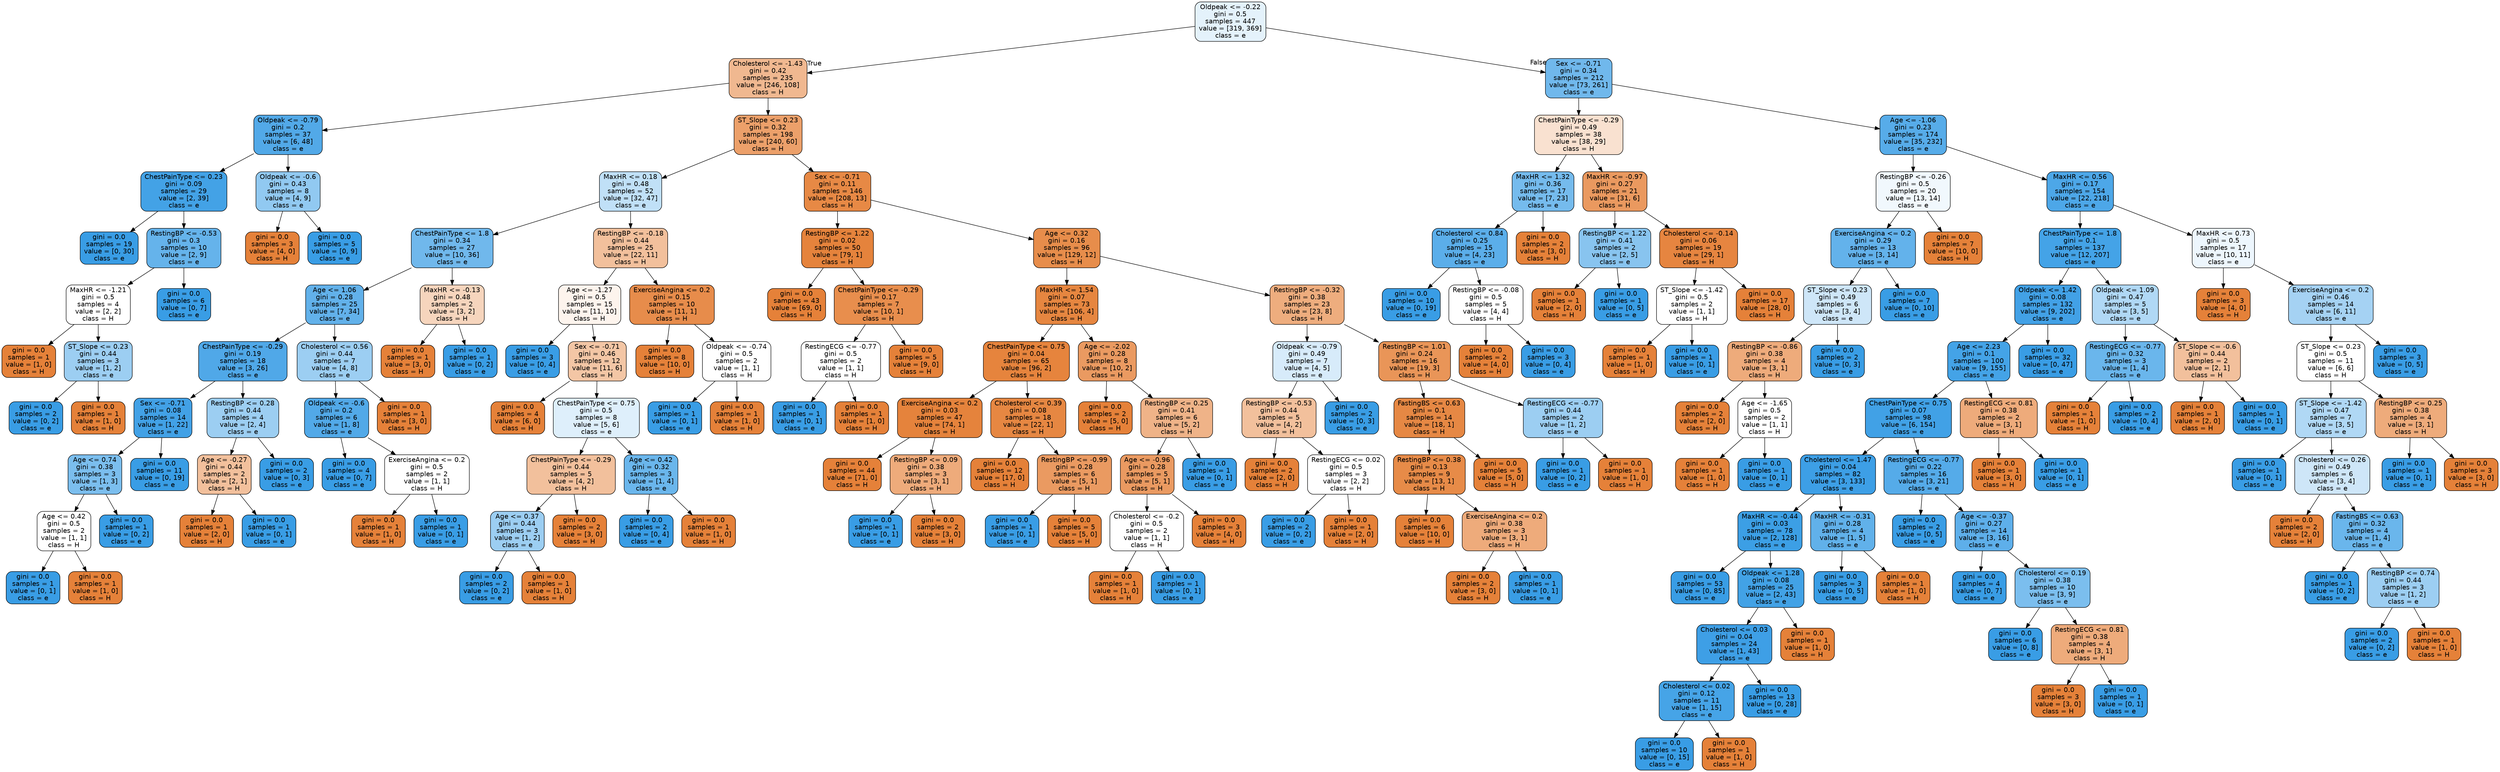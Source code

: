 digraph Tree {
node [shape=box, style="filled, rounded", color="black", fontname="helvetica"] ;
edge [fontname="helvetica"] ;
0 [label="Oldpeak <= -0.22\ngini = 0.5\nsamples = 447\nvalue = [319, 369]\nclass = e", fillcolor="#e4f2fb"] ;
1 [label="Cholesterol <= -1.43\ngini = 0.42\nsamples = 235\nvalue = [246, 108]\nclass = H", fillcolor="#f0b890"] ;
0 -> 1 [labeldistance=2.5, labelangle=45, headlabel="True"] ;
2 [label="Oldpeak <= -0.79\ngini = 0.2\nsamples = 37\nvalue = [6, 48]\nclass = e", fillcolor="#52a9e8"] ;
1 -> 2 ;
3 [label="ChestPainType <= 0.23\ngini = 0.09\nsamples = 29\nvalue = [2, 39]\nclass = e", fillcolor="#43a2e6"] ;
2 -> 3 ;
4 [label="gini = 0.0\nsamples = 19\nvalue = [0, 30]\nclass = e", fillcolor="#399de5"] ;
3 -> 4 ;
5 [label="RestingBP <= -0.53\ngini = 0.3\nsamples = 10\nvalue = [2, 9]\nclass = e", fillcolor="#65b3eb"] ;
3 -> 5 ;
6 [label="MaxHR <= -1.21\ngini = 0.5\nsamples = 4\nvalue = [2, 2]\nclass = H", fillcolor="#ffffff"] ;
5 -> 6 ;
7 [label="gini = 0.0\nsamples = 1\nvalue = [1, 0]\nclass = H", fillcolor="#e58139"] ;
6 -> 7 ;
8 [label="ST_Slope <= 0.23\ngini = 0.44\nsamples = 3\nvalue = [1, 2]\nclass = e", fillcolor="#9ccef2"] ;
6 -> 8 ;
9 [label="gini = 0.0\nsamples = 2\nvalue = [0, 2]\nclass = e", fillcolor="#399de5"] ;
8 -> 9 ;
10 [label="gini = 0.0\nsamples = 1\nvalue = [1, 0]\nclass = H", fillcolor="#e58139"] ;
8 -> 10 ;
11 [label="gini = 0.0\nsamples = 6\nvalue = [0, 7]\nclass = e", fillcolor="#399de5"] ;
5 -> 11 ;
12 [label="Oldpeak <= -0.6\ngini = 0.43\nsamples = 8\nvalue = [4, 9]\nclass = e", fillcolor="#91c9f1"] ;
2 -> 12 ;
13 [label="gini = 0.0\nsamples = 3\nvalue = [4, 0]\nclass = H", fillcolor="#e58139"] ;
12 -> 13 ;
14 [label="gini = 0.0\nsamples = 5\nvalue = [0, 9]\nclass = e", fillcolor="#399de5"] ;
12 -> 14 ;
15 [label="ST_Slope <= 0.23\ngini = 0.32\nsamples = 198\nvalue = [240, 60]\nclass = H", fillcolor="#eca06a"] ;
1 -> 15 ;
16 [label="MaxHR <= 0.18\ngini = 0.48\nsamples = 52\nvalue = [32, 47]\nclass = e", fillcolor="#c0e0f7"] ;
15 -> 16 ;
17 [label="ChestPainType <= 1.8\ngini = 0.34\nsamples = 27\nvalue = [10, 36]\nclass = e", fillcolor="#70b8ec"] ;
16 -> 17 ;
18 [label="Age <= 1.06\ngini = 0.28\nsamples = 25\nvalue = [7, 34]\nclass = e", fillcolor="#62b1ea"] ;
17 -> 18 ;
19 [label="ChestPainType <= -0.29\ngini = 0.19\nsamples = 18\nvalue = [3, 26]\nclass = e", fillcolor="#50a8e8"] ;
18 -> 19 ;
20 [label="Sex <= -0.71\ngini = 0.08\nsamples = 14\nvalue = [1, 22]\nclass = e", fillcolor="#42a1e6"] ;
19 -> 20 ;
21 [label="Age <= 0.74\ngini = 0.38\nsamples = 3\nvalue = [1, 3]\nclass = e", fillcolor="#7bbeee"] ;
20 -> 21 ;
22 [label="Age <= 0.42\ngini = 0.5\nsamples = 2\nvalue = [1, 1]\nclass = H", fillcolor="#ffffff"] ;
21 -> 22 ;
23 [label="gini = 0.0\nsamples = 1\nvalue = [0, 1]\nclass = e", fillcolor="#399de5"] ;
22 -> 23 ;
24 [label="gini = 0.0\nsamples = 1\nvalue = [1, 0]\nclass = H", fillcolor="#e58139"] ;
22 -> 24 ;
25 [label="gini = 0.0\nsamples = 1\nvalue = [0, 2]\nclass = e", fillcolor="#399de5"] ;
21 -> 25 ;
26 [label="gini = 0.0\nsamples = 11\nvalue = [0, 19]\nclass = e", fillcolor="#399de5"] ;
20 -> 26 ;
27 [label="RestingBP <= 0.28\ngini = 0.44\nsamples = 4\nvalue = [2, 4]\nclass = e", fillcolor="#9ccef2"] ;
19 -> 27 ;
28 [label="Age <= -0.27\ngini = 0.44\nsamples = 2\nvalue = [2, 1]\nclass = H", fillcolor="#f2c09c"] ;
27 -> 28 ;
29 [label="gini = 0.0\nsamples = 1\nvalue = [2, 0]\nclass = H", fillcolor="#e58139"] ;
28 -> 29 ;
30 [label="gini = 0.0\nsamples = 1\nvalue = [0, 1]\nclass = e", fillcolor="#399de5"] ;
28 -> 30 ;
31 [label="gini = 0.0\nsamples = 2\nvalue = [0, 3]\nclass = e", fillcolor="#399de5"] ;
27 -> 31 ;
32 [label="Cholesterol <= 0.56\ngini = 0.44\nsamples = 7\nvalue = [4, 8]\nclass = e", fillcolor="#9ccef2"] ;
18 -> 32 ;
33 [label="Oldpeak <= -0.6\ngini = 0.2\nsamples = 6\nvalue = [1, 8]\nclass = e", fillcolor="#52a9e8"] ;
32 -> 33 ;
34 [label="gini = 0.0\nsamples = 4\nvalue = [0, 7]\nclass = e", fillcolor="#399de5"] ;
33 -> 34 ;
35 [label="ExerciseAngina <= 0.2\ngini = 0.5\nsamples = 2\nvalue = [1, 1]\nclass = H", fillcolor="#ffffff"] ;
33 -> 35 ;
36 [label="gini = 0.0\nsamples = 1\nvalue = [1, 0]\nclass = H", fillcolor="#e58139"] ;
35 -> 36 ;
37 [label="gini = 0.0\nsamples = 1\nvalue = [0, 1]\nclass = e", fillcolor="#399de5"] ;
35 -> 37 ;
38 [label="gini = 0.0\nsamples = 1\nvalue = [3, 0]\nclass = H", fillcolor="#e58139"] ;
32 -> 38 ;
39 [label="MaxHR <= -0.13\ngini = 0.48\nsamples = 2\nvalue = [3, 2]\nclass = H", fillcolor="#f6d5bd"] ;
17 -> 39 ;
40 [label="gini = 0.0\nsamples = 1\nvalue = [3, 0]\nclass = H", fillcolor="#e58139"] ;
39 -> 40 ;
41 [label="gini = 0.0\nsamples = 1\nvalue = [0, 2]\nclass = e", fillcolor="#399de5"] ;
39 -> 41 ;
42 [label="RestingBP <= -0.18\ngini = 0.44\nsamples = 25\nvalue = [22, 11]\nclass = H", fillcolor="#f2c09c"] ;
16 -> 42 ;
43 [label="Age <= -1.27\ngini = 0.5\nsamples = 15\nvalue = [11, 10]\nclass = H", fillcolor="#fdf4ed"] ;
42 -> 43 ;
44 [label="gini = 0.0\nsamples = 3\nvalue = [0, 4]\nclass = e", fillcolor="#399de5"] ;
43 -> 44 ;
45 [label="Sex <= -0.71\ngini = 0.46\nsamples = 12\nvalue = [11, 6]\nclass = H", fillcolor="#f3c6a5"] ;
43 -> 45 ;
46 [label="gini = 0.0\nsamples = 4\nvalue = [6, 0]\nclass = H", fillcolor="#e58139"] ;
45 -> 46 ;
47 [label="ChestPainType <= 0.75\ngini = 0.5\nsamples = 8\nvalue = [5, 6]\nclass = e", fillcolor="#deeffb"] ;
45 -> 47 ;
48 [label="ChestPainType <= -0.29\ngini = 0.44\nsamples = 5\nvalue = [4, 2]\nclass = H", fillcolor="#f2c09c"] ;
47 -> 48 ;
49 [label="Age <= 0.37\ngini = 0.44\nsamples = 3\nvalue = [1, 2]\nclass = e", fillcolor="#9ccef2"] ;
48 -> 49 ;
50 [label="gini = 0.0\nsamples = 2\nvalue = [0, 2]\nclass = e", fillcolor="#399de5"] ;
49 -> 50 ;
51 [label="gini = 0.0\nsamples = 1\nvalue = [1, 0]\nclass = H", fillcolor="#e58139"] ;
49 -> 51 ;
52 [label="gini = 0.0\nsamples = 2\nvalue = [3, 0]\nclass = H", fillcolor="#e58139"] ;
48 -> 52 ;
53 [label="Age <= 0.42\ngini = 0.32\nsamples = 3\nvalue = [1, 4]\nclass = e", fillcolor="#6ab6ec"] ;
47 -> 53 ;
54 [label="gini = 0.0\nsamples = 2\nvalue = [0, 4]\nclass = e", fillcolor="#399de5"] ;
53 -> 54 ;
55 [label="gini = 0.0\nsamples = 1\nvalue = [1, 0]\nclass = H", fillcolor="#e58139"] ;
53 -> 55 ;
56 [label="ExerciseAngina <= 0.2\ngini = 0.15\nsamples = 10\nvalue = [11, 1]\nclass = H", fillcolor="#e78c4b"] ;
42 -> 56 ;
57 [label="gini = 0.0\nsamples = 8\nvalue = [10, 0]\nclass = H", fillcolor="#e58139"] ;
56 -> 57 ;
58 [label="Oldpeak <= -0.74\ngini = 0.5\nsamples = 2\nvalue = [1, 1]\nclass = H", fillcolor="#ffffff"] ;
56 -> 58 ;
59 [label="gini = 0.0\nsamples = 1\nvalue = [0, 1]\nclass = e", fillcolor="#399de5"] ;
58 -> 59 ;
60 [label="gini = 0.0\nsamples = 1\nvalue = [1, 0]\nclass = H", fillcolor="#e58139"] ;
58 -> 60 ;
61 [label="Sex <= -0.71\ngini = 0.11\nsamples = 146\nvalue = [208, 13]\nclass = H", fillcolor="#e78945"] ;
15 -> 61 ;
62 [label="RestingBP <= 1.22\ngini = 0.02\nsamples = 50\nvalue = [79, 1]\nclass = H", fillcolor="#e5833c"] ;
61 -> 62 ;
63 [label="gini = 0.0\nsamples = 43\nvalue = [69, 0]\nclass = H", fillcolor="#e58139"] ;
62 -> 63 ;
64 [label="ChestPainType <= -0.29\ngini = 0.17\nsamples = 7\nvalue = [10, 1]\nclass = H", fillcolor="#e88e4d"] ;
62 -> 64 ;
65 [label="RestingECG <= -0.77\ngini = 0.5\nsamples = 2\nvalue = [1, 1]\nclass = H", fillcolor="#ffffff"] ;
64 -> 65 ;
66 [label="gini = 0.0\nsamples = 1\nvalue = [0, 1]\nclass = e", fillcolor="#399de5"] ;
65 -> 66 ;
67 [label="gini = 0.0\nsamples = 1\nvalue = [1, 0]\nclass = H", fillcolor="#e58139"] ;
65 -> 67 ;
68 [label="gini = 0.0\nsamples = 5\nvalue = [9, 0]\nclass = H", fillcolor="#e58139"] ;
64 -> 68 ;
69 [label="Age <= 0.32\ngini = 0.16\nsamples = 96\nvalue = [129, 12]\nclass = H", fillcolor="#e78d4b"] ;
61 -> 69 ;
70 [label="MaxHR <= 1.54\ngini = 0.07\nsamples = 73\nvalue = [106, 4]\nclass = H", fillcolor="#e68640"] ;
69 -> 70 ;
71 [label="ChestPainType <= 0.75\ngini = 0.04\nsamples = 65\nvalue = [96, 2]\nclass = H", fillcolor="#e6843d"] ;
70 -> 71 ;
72 [label="ExerciseAngina <= 0.2\ngini = 0.03\nsamples = 47\nvalue = [74, 1]\nclass = H", fillcolor="#e5833c"] ;
71 -> 72 ;
73 [label="gini = 0.0\nsamples = 44\nvalue = [71, 0]\nclass = H", fillcolor="#e58139"] ;
72 -> 73 ;
74 [label="RestingBP <= 0.09\ngini = 0.38\nsamples = 3\nvalue = [3, 1]\nclass = H", fillcolor="#eeab7b"] ;
72 -> 74 ;
75 [label="gini = 0.0\nsamples = 1\nvalue = [0, 1]\nclass = e", fillcolor="#399de5"] ;
74 -> 75 ;
76 [label="gini = 0.0\nsamples = 2\nvalue = [3, 0]\nclass = H", fillcolor="#e58139"] ;
74 -> 76 ;
77 [label="Cholesterol <= 0.39\ngini = 0.08\nsamples = 18\nvalue = [22, 1]\nclass = H", fillcolor="#e68742"] ;
71 -> 77 ;
78 [label="gini = 0.0\nsamples = 12\nvalue = [17, 0]\nclass = H", fillcolor="#e58139"] ;
77 -> 78 ;
79 [label="RestingBP <= -0.99\ngini = 0.28\nsamples = 6\nvalue = [5, 1]\nclass = H", fillcolor="#ea9a61"] ;
77 -> 79 ;
80 [label="gini = 0.0\nsamples = 1\nvalue = [0, 1]\nclass = e", fillcolor="#399de5"] ;
79 -> 80 ;
81 [label="gini = 0.0\nsamples = 5\nvalue = [5, 0]\nclass = H", fillcolor="#e58139"] ;
79 -> 81 ;
82 [label="Age <= -2.02\ngini = 0.28\nsamples = 8\nvalue = [10, 2]\nclass = H", fillcolor="#ea9a61"] ;
70 -> 82 ;
83 [label="gini = 0.0\nsamples = 2\nvalue = [5, 0]\nclass = H", fillcolor="#e58139"] ;
82 -> 83 ;
84 [label="RestingBP <= 0.25\ngini = 0.41\nsamples = 6\nvalue = [5, 2]\nclass = H", fillcolor="#efb388"] ;
82 -> 84 ;
85 [label="Age <= -0.96\ngini = 0.28\nsamples = 5\nvalue = [5, 1]\nclass = H", fillcolor="#ea9a61"] ;
84 -> 85 ;
86 [label="Cholesterol <= -0.2\ngini = 0.5\nsamples = 2\nvalue = [1, 1]\nclass = H", fillcolor="#ffffff"] ;
85 -> 86 ;
87 [label="gini = 0.0\nsamples = 1\nvalue = [1, 0]\nclass = H", fillcolor="#e58139"] ;
86 -> 87 ;
88 [label="gini = 0.0\nsamples = 1\nvalue = [0, 1]\nclass = e", fillcolor="#399de5"] ;
86 -> 88 ;
89 [label="gini = 0.0\nsamples = 3\nvalue = [4, 0]\nclass = H", fillcolor="#e58139"] ;
85 -> 89 ;
90 [label="gini = 0.0\nsamples = 1\nvalue = [0, 1]\nclass = e", fillcolor="#399de5"] ;
84 -> 90 ;
91 [label="RestingBP <= -0.32\ngini = 0.38\nsamples = 23\nvalue = [23, 8]\nclass = H", fillcolor="#eead7e"] ;
69 -> 91 ;
92 [label="Oldpeak <= -0.79\ngini = 0.49\nsamples = 7\nvalue = [4, 5]\nclass = e", fillcolor="#d7ebfa"] ;
91 -> 92 ;
93 [label="RestingBP <= -0.53\ngini = 0.44\nsamples = 5\nvalue = [4, 2]\nclass = H", fillcolor="#f2c09c"] ;
92 -> 93 ;
94 [label="gini = 0.0\nsamples = 2\nvalue = [2, 0]\nclass = H", fillcolor="#e58139"] ;
93 -> 94 ;
95 [label="RestingECG <= 0.02\ngini = 0.5\nsamples = 3\nvalue = [2, 2]\nclass = H", fillcolor="#ffffff"] ;
93 -> 95 ;
96 [label="gini = 0.0\nsamples = 2\nvalue = [0, 2]\nclass = e", fillcolor="#399de5"] ;
95 -> 96 ;
97 [label="gini = 0.0\nsamples = 1\nvalue = [2, 0]\nclass = H", fillcolor="#e58139"] ;
95 -> 97 ;
98 [label="gini = 0.0\nsamples = 2\nvalue = [0, 3]\nclass = e", fillcolor="#399de5"] ;
92 -> 98 ;
99 [label="RestingBP <= 1.01\ngini = 0.24\nsamples = 16\nvalue = [19, 3]\nclass = H", fillcolor="#e99558"] ;
91 -> 99 ;
100 [label="FastingBS <= 0.63\ngini = 0.1\nsamples = 14\nvalue = [18, 1]\nclass = H", fillcolor="#e68844"] ;
99 -> 100 ;
101 [label="RestingBP <= 0.38\ngini = 0.13\nsamples = 9\nvalue = [13, 1]\nclass = H", fillcolor="#e78b48"] ;
100 -> 101 ;
102 [label="gini = 0.0\nsamples = 6\nvalue = [10, 0]\nclass = H", fillcolor="#e58139"] ;
101 -> 102 ;
103 [label="ExerciseAngina <= 0.2\ngini = 0.38\nsamples = 3\nvalue = [3, 1]\nclass = H", fillcolor="#eeab7b"] ;
101 -> 103 ;
104 [label="gini = 0.0\nsamples = 2\nvalue = [3, 0]\nclass = H", fillcolor="#e58139"] ;
103 -> 104 ;
105 [label="gini = 0.0\nsamples = 1\nvalue = [0, 1]\nclass = e", fillcolor="#399de5"] ;
103 -> 105 ;
106 [label="gini = 0.0\nsamples = 5\nvalue = [5, 0]\nclass = H", fillcolor="#e58139"] ;
100 -> 106 ;
107 [label="RestingECG <= -0.77\ngini = 0.44\nsamples = 2\nvalue = [1, 2]\nclass = e", fillcolor="#9ccef2"] ;
99 -> 107 ;
108 [label="gini = 0.0\nsamples = 1\nvalue = [0, 2]\nclass = e", fillcolor="#399de5"] ;
107 -> 108 ;
109 [label="gini = 0.0\nsamples = 1\nvalue = [1, 0]\nclass = H", fillcolor="#e58139"] ;
107 -> 109 ;
110 [label="Sex <= -0.71\ngini = 0.34\nsamples = 212\nvalue = [73, 261]\nclass = e", fillcolor="#70b8ec"] ;
0 -> 110 [labeldistance=2.5, labelangle=-45, headlabel="False"] ;
111 [label="ChestPainType <= -0.29\ngini = 0.49\nsamples = 38\nvalue = [38, 29]\nclass = H", fillcolor="#f9e1d0"] ;
110 -> 111 ;
112 [label="MaxHR <= 1.32\ngini = 0.36\nsamples = 17\nvalue = [7, 23]\nclass = e", fillcolor="#75bbed"] ;
111 -> 112 ;
113 [label="Cholesterol <= 0.84\ngini = 0.25\nsamples = 15\nvalue = [4, 23]\nclass = e", fillcolor="#5baeea"] ;
112 -> 113 ;
114 [label="gini = 0.0\nsamples = 10\nvalue = [0, 19]\nclass = e", fillcolor="#399de5"] ;
113 -> 114 ;
115 [label="RestingBP <= -0.08\ngini = 0.5\nsamples = 5\nvalue = [4, 4]\nclass = H", fillcolor="#ffffff"] ;
113 -> 115 ;
116 [label="gini = 0.0\nsamples = 2\nvalue = [4, 0]\nclass = H", fillcolor="#e58139"] ;
115 -> 116 ;
117 [label="gini = 0.0\nsamples = 3\nvalue = [0, 4]\nclass = e", fillcolor="#399de5"] ;
115 -> 117 ;
118 [label="gini = 0.0\nsamples = 2\nvalue = [3, 0]\nclass = H", fillcolor="#e58139"] ;
112 -> 118 ;
119 [label="MaxHR <= -0.97\ngini = 0.27\nsamples = 21\nvalue = [31, 6]\nclass = H", fillcolor="#ea995f"] ;
111 -> 119 ;
120 [label="RestingBP <= 1.22\ngini = 0.41\nsamples = 2\nvalue = [2, 5]\nclass = e", fillcolor="#88c4ef"] ;
119 -> 120 ;
121 [label="gini = 0.0\nsamples = 1\nvalue = [2, 0]\nclass = H", fillcolor="#e58139"] ;
120 -> 121 ;
122 [label="gini = 0.0\nsamples = 1\nvalue = [0, 5]\nclass = e", fillcolor="#399de5"] ;
120 -> 122 ;
123 [label="Cholesterol <= -0.14\ngini = 0.06\nsamples = 19\nvalue = [29, 1]\nclass = H", fillcolor="#e68540"] ;
119 -> 123 ;
124 [label="ST_Slope <= -1.42\ngini = 0.5\nsamples = 2\nvalue = [1, 1]\nclass = H", fillcolor="#ffffff"] ;
123 -> 124 ;
125 [label="gini = 0.0\nsamples = 1\nvalue = [1, 0]\nclass = H", fillcolor="#e58139"] ;
124 -> 125 ;
126 [label="gini = 0.0\nsamples = 1\nvalue = [0, 1]\nclass = e", fillcolor="#399de5"] ;
124 -> 126 ;
127 [label="gini = 0.0\nsamples = 17\nvalue = [28, 0]\nclass = H", fillcolor="#e58139"] ;
123 -> 127 ;
128 [label="Age <= -1.06\ngini = 0.23\nsamples = 174\nvalue = [35, 232]\nclass = e", fillcolor="#57ace9"] ;
110 -> 128 ;
129 [label="RestingBP <= -0.26\ngini = 0.5\nsamples = 20\nvalue = [13, 14]\nclass = e", fillcolor="#f1f8fd"] ;
128 -> 129 ;
130 [label="ExerciseAngina <= 0.2\ngini = 0.29\nsamples = 13\nvalue = [3, 14]\nclass = e", fillcolor="#63b2eb"] ;
129 -> 130 ;
131 [label="ST_Slope <= 0.23\ngini = 0.49\nsamples = 6\nvalue = [3, 4]\nclass = e", fillcolor="#cee6f8"] ;
130 -> 131 ;
132 [label="RestingBP <= -0.86\ngini = 0.38\nsamples = 4\nvalue = [3, 1]\nclass = H", fillcolor="#eeab7b"] ;
131 -> 132 ;
133 [label="gini = 0.0\nsamples = 2\nvalue = [2, 0]\nclass = H", fillcolor="#e58139"] ;
132 -> 133 ;
134 [label="Age <= -1.65\ngini = 0.5\nsamples = 2\nvalue = [1, 1]\nclass = H", fillcolor="#ffffff"] ;
132 -> 134 ;
135 [label="gini = 0.0\nsamples = 1\nvalue = [1, 0]\nclass = H", fillcolor="#e58139"] ;
134 -> 135 ;
136 [label="gini = 0.0\nsamples = 1\nvalue = [0, 1]\nclass = e", fillcolor="#399de5"] ;
134 -> 136 ;
137 [label="gini = 0.0\nsamples = 2\nvalue = [0, 3]\nclass = e", fillcolor="#399de5"] ;
131 -> 137 ;
138 [label="gini = 0.0\nsamples = 7\nvalue = [0, 10]\nclass = e", fillcolor="#399de5"] ;
130 -> 138 ;
139 [label="gini = 0.0\nsamples = 7\nvalue = [10, 0]\nclass = H", fillcolor="#e58139"] ;
129 -> 139 ;
140 [label="MaxHR <= 0.56\ngini = 0.17\nsamples = 154\nvalue = [22, 218]\nclass = e", fillcolor="#4da7e8"] ;
128 -> 140 ;
141 [label="ChestPainType <= 1.8\ngini = 0.1\nsamples = 137\nvalue = [12, 207]\nclass = e", fillcolor="#44a3e7"] ;
140 -> 141 ;
142 [label="Oldpeak <= 1.42\ngini = 0.08\nsamples = 132\nvalue = [9, 202]\nclass = e", fillcolor="#42a1e6"] ;
141 -> 142 ;
143 [label="Age <= 2.23\ngini = 0.1\nsamples = 100\nvalue = [9, 155]\nclass = e", fillcolor="#44a3e7"] ;
142 -> 143 ;
144 [label="ChestPainType <= 0.75\ngini = 0.07\nsamples = 98\nvalue = [6, 154]\nclass = e", fillcolor="#41a1e6"] ;
143 -> 144 ;
145 [label="Cholesterol <= 1.47\ngini = 0.04\nsamples = 82\nvalue = [3, 133]\nclass = e", fillcolor="#3d9fe6"] ;
144 -> 145 ;
146 [label="MaxHR <= -0.44\ngini = 0.03\nsamples = 78\nvalue = [2, 128]\nclass = e", fillcolor="#3c9fe5"] ;
145 -> 146 ;
147 [label="gini = 0.0\nsamples = 53\nvalue = [0, 85]\nclass = e", fillcolor="#399de5"] ;
146 -> 147 ;
148 [label="Oldpeak <= 1.28\ngini = 0.08\nsamples = 25\nvalue = [2, 43]\nclass = e", fillcolor="#42a2e6"] ;
146 -> 148 ;
149 [label="Cholesterol <= 0.03\ngini = 0.04\nsamples = 24\nvalue = [1, 43]\nclass = e", fillcolor="#3e9fe6"] ;
148 -> 149 ;
150 [label="Cholesterol <= 0.02\ngini = 0.12\nsamples = 11\nvalue = [1, 15]\nclass = e", fillcolor="#46a4e7"] ;
149 -> 150 ;
151 [label="gini = 0.0\nsamples = 10\nvalue = [0, 15]\nclass = e", fillcolor="#399de5"] ;
150 -> 151 ;
152 [label="gini = 0.0\nsamples = 1\nvalue = [1, 0]\nclass = H", fillcolor="#e58139"] ;
150 -> 152 ;
153 [label="gini = 0.0\nsamples = 13\nvalue = [0, 28]\nclass = e", fillcolor="#399de5"] ;
149 -> 153 ;
154 [label="gini = 0.0\nsamples = 1\nvalue = [1, 0]\nclass = H", fillcolor="#e58139"] ;
148 -> 154 ;
155 [label="MaxHR <= -0.31\ngini = 0.28\nsamples = 4\nvalue = [1, 5]\nclass = e", fillcolor="#61b1ea"] ;
145 -> 155 ;
156 [label="gini = 0.0\nsamples = 3\nvalue = [0, 5]\nclass = e", fillcolor="#399de5"] ;
155 -> 156 ;
157 [label="gini = 0.0\nsamples = 1\nvalue = [1, 0]\nclass = H", fillcolor="#e58139"] ;
155 -> 157 ;
158 [label="RestingECG <= -0.77\ngini = 0.22\nsamples = 16\nvalue = [3, 21]\nclass = e", fillcolor="#55abe9"] ;
144 -> 158 ;
159 [label="gini = 0.0\nsamples = 2\nvalue = [0, 5]\nclass = e", fillcolor="#399de5"] ;
158 -> 159 ;
160 [label="Age <= -0.37\ngini = 0.27\nsamples = 14\nvalue = [3, 16]\nclass = e", fillcolor="#5eafea"] ;
158 -> 160 ;
161 [label="gini = 0.0\nsamples = 4\nvalue = [0, 7]\nclass = e", fillcolor="#399de5"] ;
160 -> 161 ;
162 [label="Cholesterol <= 0.19\ngini = 0.38\nsamples = 10\nvalue = [3, 9]\nclass = e", fillcolor="#7bbeee"] ;
160 -> 162 ;
163 [label="gini = 0.0\nsamples = 6\nvalue = [0, 8]\nclass = e", fillcolor="#399de5"] ;
162 -> 163 ;
164 [label="RestingECG <= 0.81\ngini = 0.38\nsamples = 4\nvalue = [3, 1]\nclass = H", fillcolor="#eeab7b"] ;
162 -> 164 ;
165 [label="gini = 0.0\nsamples = 3\nvalue = [3, 0]\nclass = H", fillcolor="#e58139"] ;
164 -> 165 ;
166 [label="gini = 0.0\nsamples = 1\nvalue = [0, 1]\nclass = e", fillcolor="#399de5"] ;
164 -> 166 ;
167 [label="RestingECG <= 0.81\ngini = 0.38\nsamples = 2\nvalue = [3, 1]\nclass = H", fillcolor="#eeab7b"] ;
143 -> 167 ;
168 [label="gini = 0.0\nsamples = 1\nvalue = [3, 0]\nclass = H", fillcolor="#e58139"] ;
167 -> 168 ;
169 [label="gini = 0.0\nsamples = 1\nvalue = [0, 1]\nclass = e", fillcolor="#399de5"] ;
167 -> 169 ;
170 [label="gini = 0.0\nsamples = 32\nvalue = [0, 47]\nclass = e", fillcolor="#399de5"] ;
142 -> 170 ;
171 [label="Oldpeak <= 1.09\ngini = 0.47\nsamples = 5\nvalue = [3, 5]\nclass = e", fillcolor="#b0d8f5"] ;
141 -> 171 ;
172 [label="RestingECG <= -0.77\ngini = 0.32\nsamples = 3\nvalue = [1, 4]\nclass = e", fillcolor="#6ab6ec"] ;
171 -> 172 ;
173 [label="gini = 0.0\nsamples = 1\nvalue = [1, 0]\nclass = H", fillcolor="#e58139"] ;
172 -> 173 ;
174 [label="gini = 0.0\nsamples = 2\nvalue = [0, 4]\nclass = e", fillcolor="#399de5"] ;
172 -> 174 ;
175 [label="ST_Slope <= -0.6\ngini = 0.44\nsamples = 2\nvalue = [2, 1]\nclass = H", fillcolor="#f2c09c"] ;
171 -> 175 ;
176 [label="gini = 0.0\nsamples = 1\nvalue = [2, 0]\nclass = H", fillcolor="#e58139"] ;
175 -> 176 ;
177 [label="gini = 0.0\nsamples = 1\nvalue = [0, 1]\nclass = e", fillcolor="#399de5"] ;
175 -> 177 ;
178 [label="MaxHR <= 0.73\ngini = 0.5\nsamples = 17\nvalue = [10, 11]\nclass = e", fillcolor="#edf6fd"] ;
140 -> 178 ;
179 [label="gini = 0.0\nsamples = 3\nvalue = [4, 0]\nclass = H", fillcolor="#e58139"] ;
178 -> 179 ;
180 [label="ExerciseAngina <= 0.2\ngini = 0.46\nsamples = 14\nvalue = [6, 11]\nclass = e", fillcolor="#a5d2f3"] ;
178 -> 180 ;
181 [label="ST_Slope <= 0.23\ngini = 0.5\nsamples = 11\nvalue = [6, 6]\nclass = H", fillcolor="#ffffff"] ;
180 -> 181 ;
182 [label="ST_Slope <= -1.42\ngini = 0.47\nsamples = 7\nvalue = [3, 5]\nclass = e", fillcolor="#b0d8f5"] ;
181 -> 182 ;
183 [label="gini = 0.0\nsamples = 1\nvalue = [0, 1]\nclass = e", fillcolor="#399de5"] ;
182 -> 183 ;
184 [label="Cholesterol <= 0.26\ngini = 0.49\nsamples = 6\nvalue = [3, 4]\nclass = e", fillcolor="#cee6f8"] ;
182 -> 184 ;
185 [label="gini = 0.0\nsamples = 2\nvalue = [2, 0]\nclass = H", fillcolor="#e58139"] ;
184 -> 185 ;
186 [label="FastingBS <= 0.63\ngini = 0.32\nsamples = 4\nvalue = [1, 4]\nclass = e", fillcolor="#6ab6ec"] ;
184 -> 186 ;
187 [label="gini = 0.0\nsamples = 1\nvalue = [0, 2]\nclass = e", fillcolor="#399de5"] ;
186 -> 187 ;
188 [label="RestingBP <= 0.74\ngini = 0.44\nsamples = 3\nvalue = [1, 2]\nclass = e", fillcolor="#9ccef2"] ;
186 -> 188 ;
189 [label="gini = 0.0\nsamples = 2\nvalue = [0, 2]\nclass = e", fillcolor="#399de5"] ;
188 -> 189 ;
190 [label="gini = 0.0\nsamples = 1\nvalue = [1, 0]\nclass = H", fillcolor="#e58139"] ;
188 -> 190 ;
191 [label="RestingBP <= 0.25\ngini = 0.38\nsamples = 4\nvalue = [3, 1]\nclass = H", fillcolor="#eeab7b"] ;
181 -> 191 ;
192 [label="gini = 0.0\nsamples = 1\nvalue = [0, 1]\nclass = e", fillcolor="#399de5"] ;
191 -> 192 ;
193 [label="gini = 0.0\nsamples = 3\nvalue = [3, 0]\nclass = H", fillcolor="#e58139"] ;
191 -> 193 ;
194 [label="gini = 0.0\nsamples = 3\nvalue = [0, 5]\nclass = e", fillcolor="#399de5"] ;
180 -> 194 ;
}